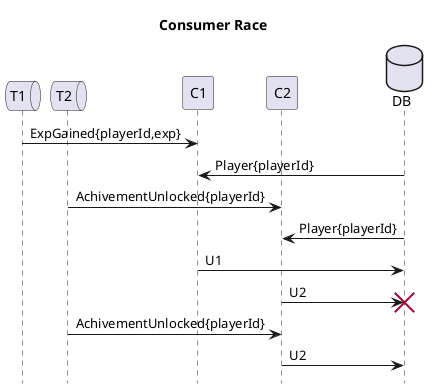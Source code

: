 @startuml
title Consumer Race
hide footbox
queue T1
queue T2
database DB order 10

T1->C1: ExpGained{playerId,exp}
C1<-DB:Player{playerId}
T2->C2: AchivementUnlocked{playerId}
C2<-DB:Player{playerId}
C1->DB: U1
C2->DB!!: U2
T2->C2: AchivementUnlocked{playerId}
C2->DB: U2
'hnote over DB: Update U1 fails when\napplied **AFTER** U2
@enduml
